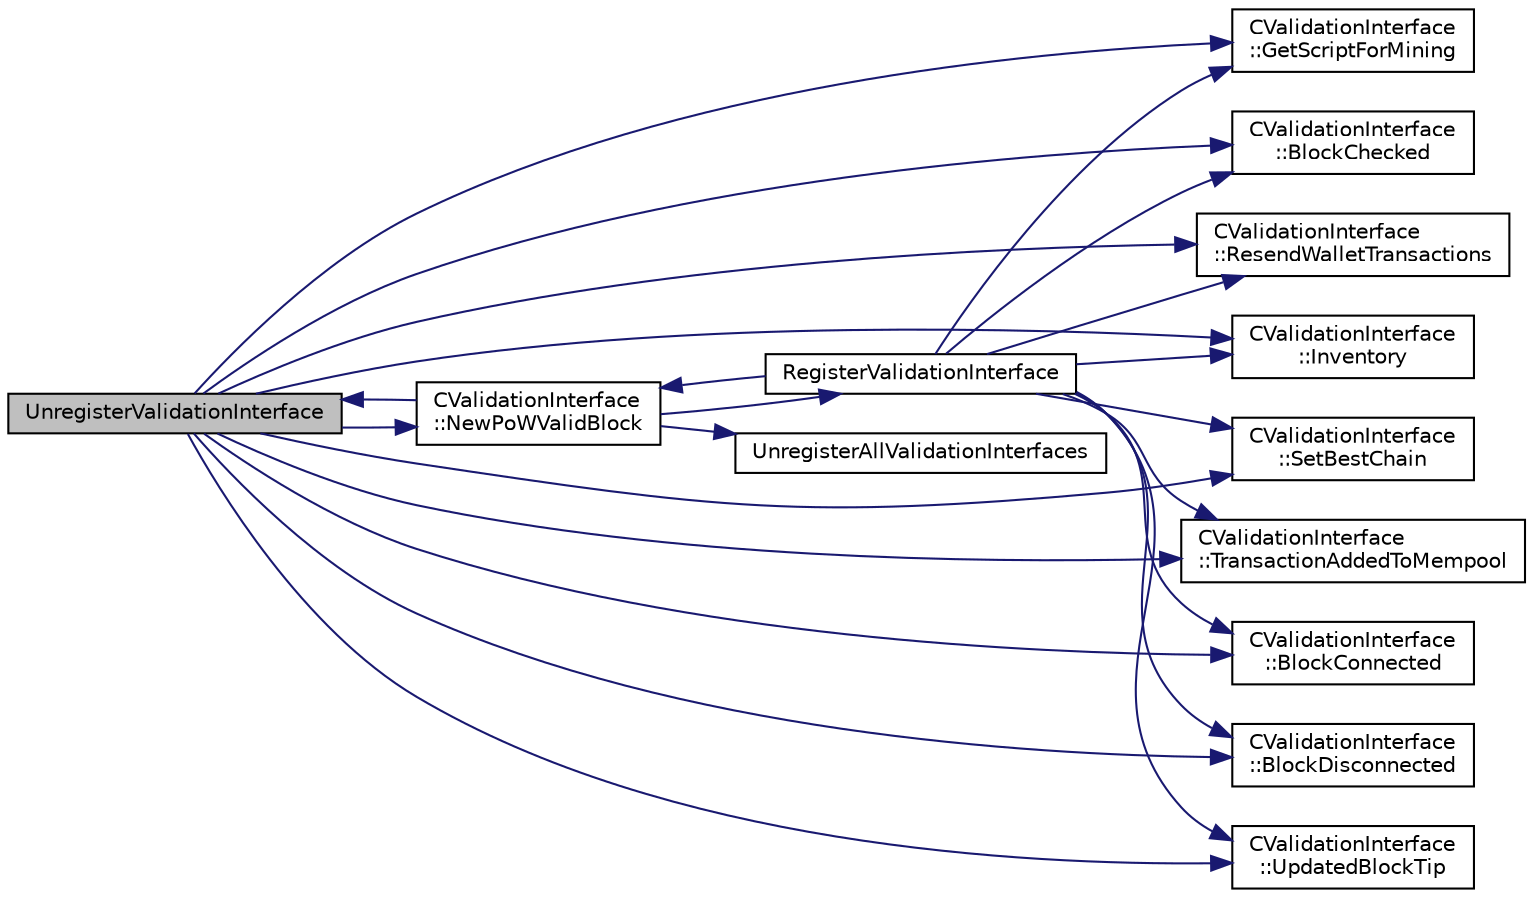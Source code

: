 digraph "UnregisterValidationInterface"
{
  edge [fontname="Helvetica",fontsize="10",labelfontname="Helvetica",labelfontsize="10"];
  node [fontname="Helvetica",fontsize="10",shape=record];
  rankdir="LR";
  Node63 [label="UnregisterValidationInterface",height=0.2,width=0.4,color="black", fillcolor="grey75", style="filled", fontcolor="black"];
  Node63 -> Node64 [color="midnightblue",fontsize="10",style="solid",fontname="Helvetica"];
  Node64 [label="CValidationInterface\l::GetScriptForMining",height=0.2,width=0.4,color="black", fillcolor="white", style="filled",URL="$d6/dbb/class_c_validation_interface.html#afda9f9ea984b0b818a1f9485947bc2f3"];
  Node63 -> Node65 [color="midnightblue",fontsize="10",style="solid",fontname="Helvetica"];
  Node65 [label="CValidationInterface\l::BlockChecked",height=0.2,width=0.4,color="black", fillcolor="white", style="filled",URL="$d6/dbb/class_c_validation_interface.html#aeb34ef6814685cabc29062ed7be25441"];
  Node63 -> Node66 [color="midnightblue",fontsize="10",style="solid",fontname="Helvetica"];
  Node66 [label="CValidationInterface\l::ResendWalletTransactions",height=0.2,width=0.4,color="black", fillcolor="white", style="filled",URL="$d6/dbb/class_c_validation_interface.html#a3473492a52200fb5678c0db596a5093a"];
  Node63 -> Node67 [color="midnightblue",fontsize="10",style="solid",fontname="Helvetica"];
  Node67 [label="CValidationInterface\l::Inventory",height=0.2,width=0.4,color="black", fillcolor="white", style="filled",URL="$d6/dbb/class_c_validation_interface.html#a981f5160a2370db0cd616c00d8bd5270"];
  Node63 -> Node68 [color="midnightblue",fontsize="10",style="solid",fontname="Helvetica"];
  Node68 [label="CValidationInterface\l::SetBestChain",height=0.2,width=0.4,color="black", fillcolor="white", style="filled",URL="$d6/dbb/class_c_validation_interface.html#a8684492d9878120ce8c6c760a790f9ea"];
  Node63 -> Node69 [color="midnightblue",fontsize="10",style="solid",fontname="Helvetica"];
  Node69 [label="CValidationInterface\l::TransactionAddedToMempool",height=0.2,width=0.4,color="black", fillcolor="white", style="filled",URL="$d6/dbb/class_c_validation_interface.html#a686fb053045c28ffe2d69a2ee85eea29"];
  Node63 -> Node70 [color="midnightblue",fontsize="10",style="solid",fontname="Helvetica"];
  Node70 [label="CValidationInterface\l::BlockConnected",height=0.2,width=0.4,color="black", fillcolor="white", style="filled",URL="$d6/dbb/class_c_validation_interface.html#a5c8ac00b2b08a57c28e8bbc991f34ed4"];
  Node63 -> Node71 [color="midnightblue",fontsize="10",style="solid",fontname="Helvetica"];
  Node71 [label="CValidationInterface\l::BlockDisconnected",height=0.2,width=0.4,color="black", fillcolor="white", style="filled",URL="$d6/dbb/class_c_validation_interface.html#a914de3420613e1a2281180f856dca88e"];
  Node63 -> Node72 [color="midnightblue",fontsize="10",style="solid",fontname="Helvetica"];
  Node72 [label="CValidationInterface\l::UpdatedBlockTip",height=0.2,width=0.4,color="black", fillcolor="white", style="filled",URL="$d6/dbb/class_c_validation_interface.html#a794911828f9350d82bc1941ba82e7463"];
  Node63 -> Node73 [color="midnightblue",fontsize="10",style="solid",fontname="Helvetica"];
  Node73 [label="CValidationInterface\l::NewPoWValidBlock",height=0.2,width=0.4,color="black", fillcolor="white", style="filled",URL="$d6/dbb/class_c_validation_interface.html#a07bcbde7de90f5cfbc76f185465d4281"];
  Node73 -> Node74 [color="midnightblue",fontsize="10",style="solid",fontname="Helvetica"];
  Node74 [label="RegisterValidationInterface",height=0.2,width=0.4,color="black", fillcolor="white", style="filled",URL="$de/d35/validationinterface_8h.html#ade8ef59282b5f7521ecfd870a8e3b137",tooltip="Register a wallet to receive updates from core. "];
  Node74 -> Node72 [color="midnightblue",fontsize="10",style="solid",fontname="Helvetica"];
  Node74 -> Node69 [color="midnightblue",fontsize="10",style="solid",fontname="Helvetica"];
  Node74 -> Node70 [color="midnightblue",fontsize="10",style="solid",fontname="Helvetica"];
  Node74 -> Node71 [color="midnightblue",fontsize="10",style="solid",fontname="Helvetica"];
  Node74 -> Node68 [color="midnightblue",fontsize="10",style="solid",fontname="Helvetica"];
  Node74 -> Node67 [color="midnightblue",fontsize="10",style="solid",fontname="Helvetica"];
  Node74 -> Node66 [color="midnightblue",fontsize="10",style="solid",fontname="Helvetica"];
  Node74 -> Node65 [color="midnightblue",fontsize="10",style="solid",fontname="Helvetica"];
  Node74 -> Node64 [color="midnightblue",fontsize="10",style="solid",fontname="Helvetica"];
  Node74 -> Node73 [color="midnightblue",fontsize="10",style="solid",fontname="Helvetica"];
  Node73 -> Node63 [color="midnightblue",fontsize="10",style="solid",fontname="Helvetica"];
  Node73 -> Node75 [color="midnightblue",fontsize="10",style="solid",fontname="Helvetica"];
  Node75 [label="UnregisterAllValidationInterfaces",height=0.2,width=0.4,color="black", fillcolor="white", style="filled",URL="$de/d35/validationinterface_8h.html#a8fe3fbf8c47cc0419fd7b9a14e8b140d",tooltip="Unregister all wallets from core. "];
}
